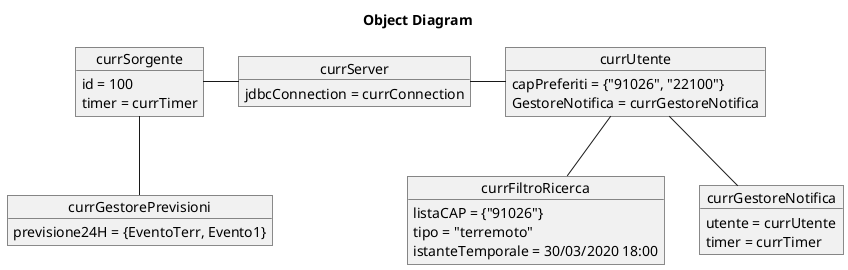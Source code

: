 @startuml
title Object Diagram
object currGestorePrevisioni {
    previsione24H = {EventoTerr, Evento1}
}

object currSorgente {
    id = 100
    timer = currTimer
}

object currServer {
    jdbcConnection = currConnection
}

object currUtente {
    capPreferiti = {"91026", "22100"}
    GestoreNotifica = currGestoreNotifica
}

object currFiltroRicerca {
    listaCAP = {"91026"}
    tipo = "terremoto"
    istanteTemporale = 30/03/2020 18:00
}

object currGestoreNotifica {
    utente = currUtente
    timer = currTimer
}

currSorgente -- currGestorePrevisioni
currSorgente - currServer
currServer - currUtente
currUtente -- currFiltroRicerca
currUtente -- currGestoreNotifica
@enduml